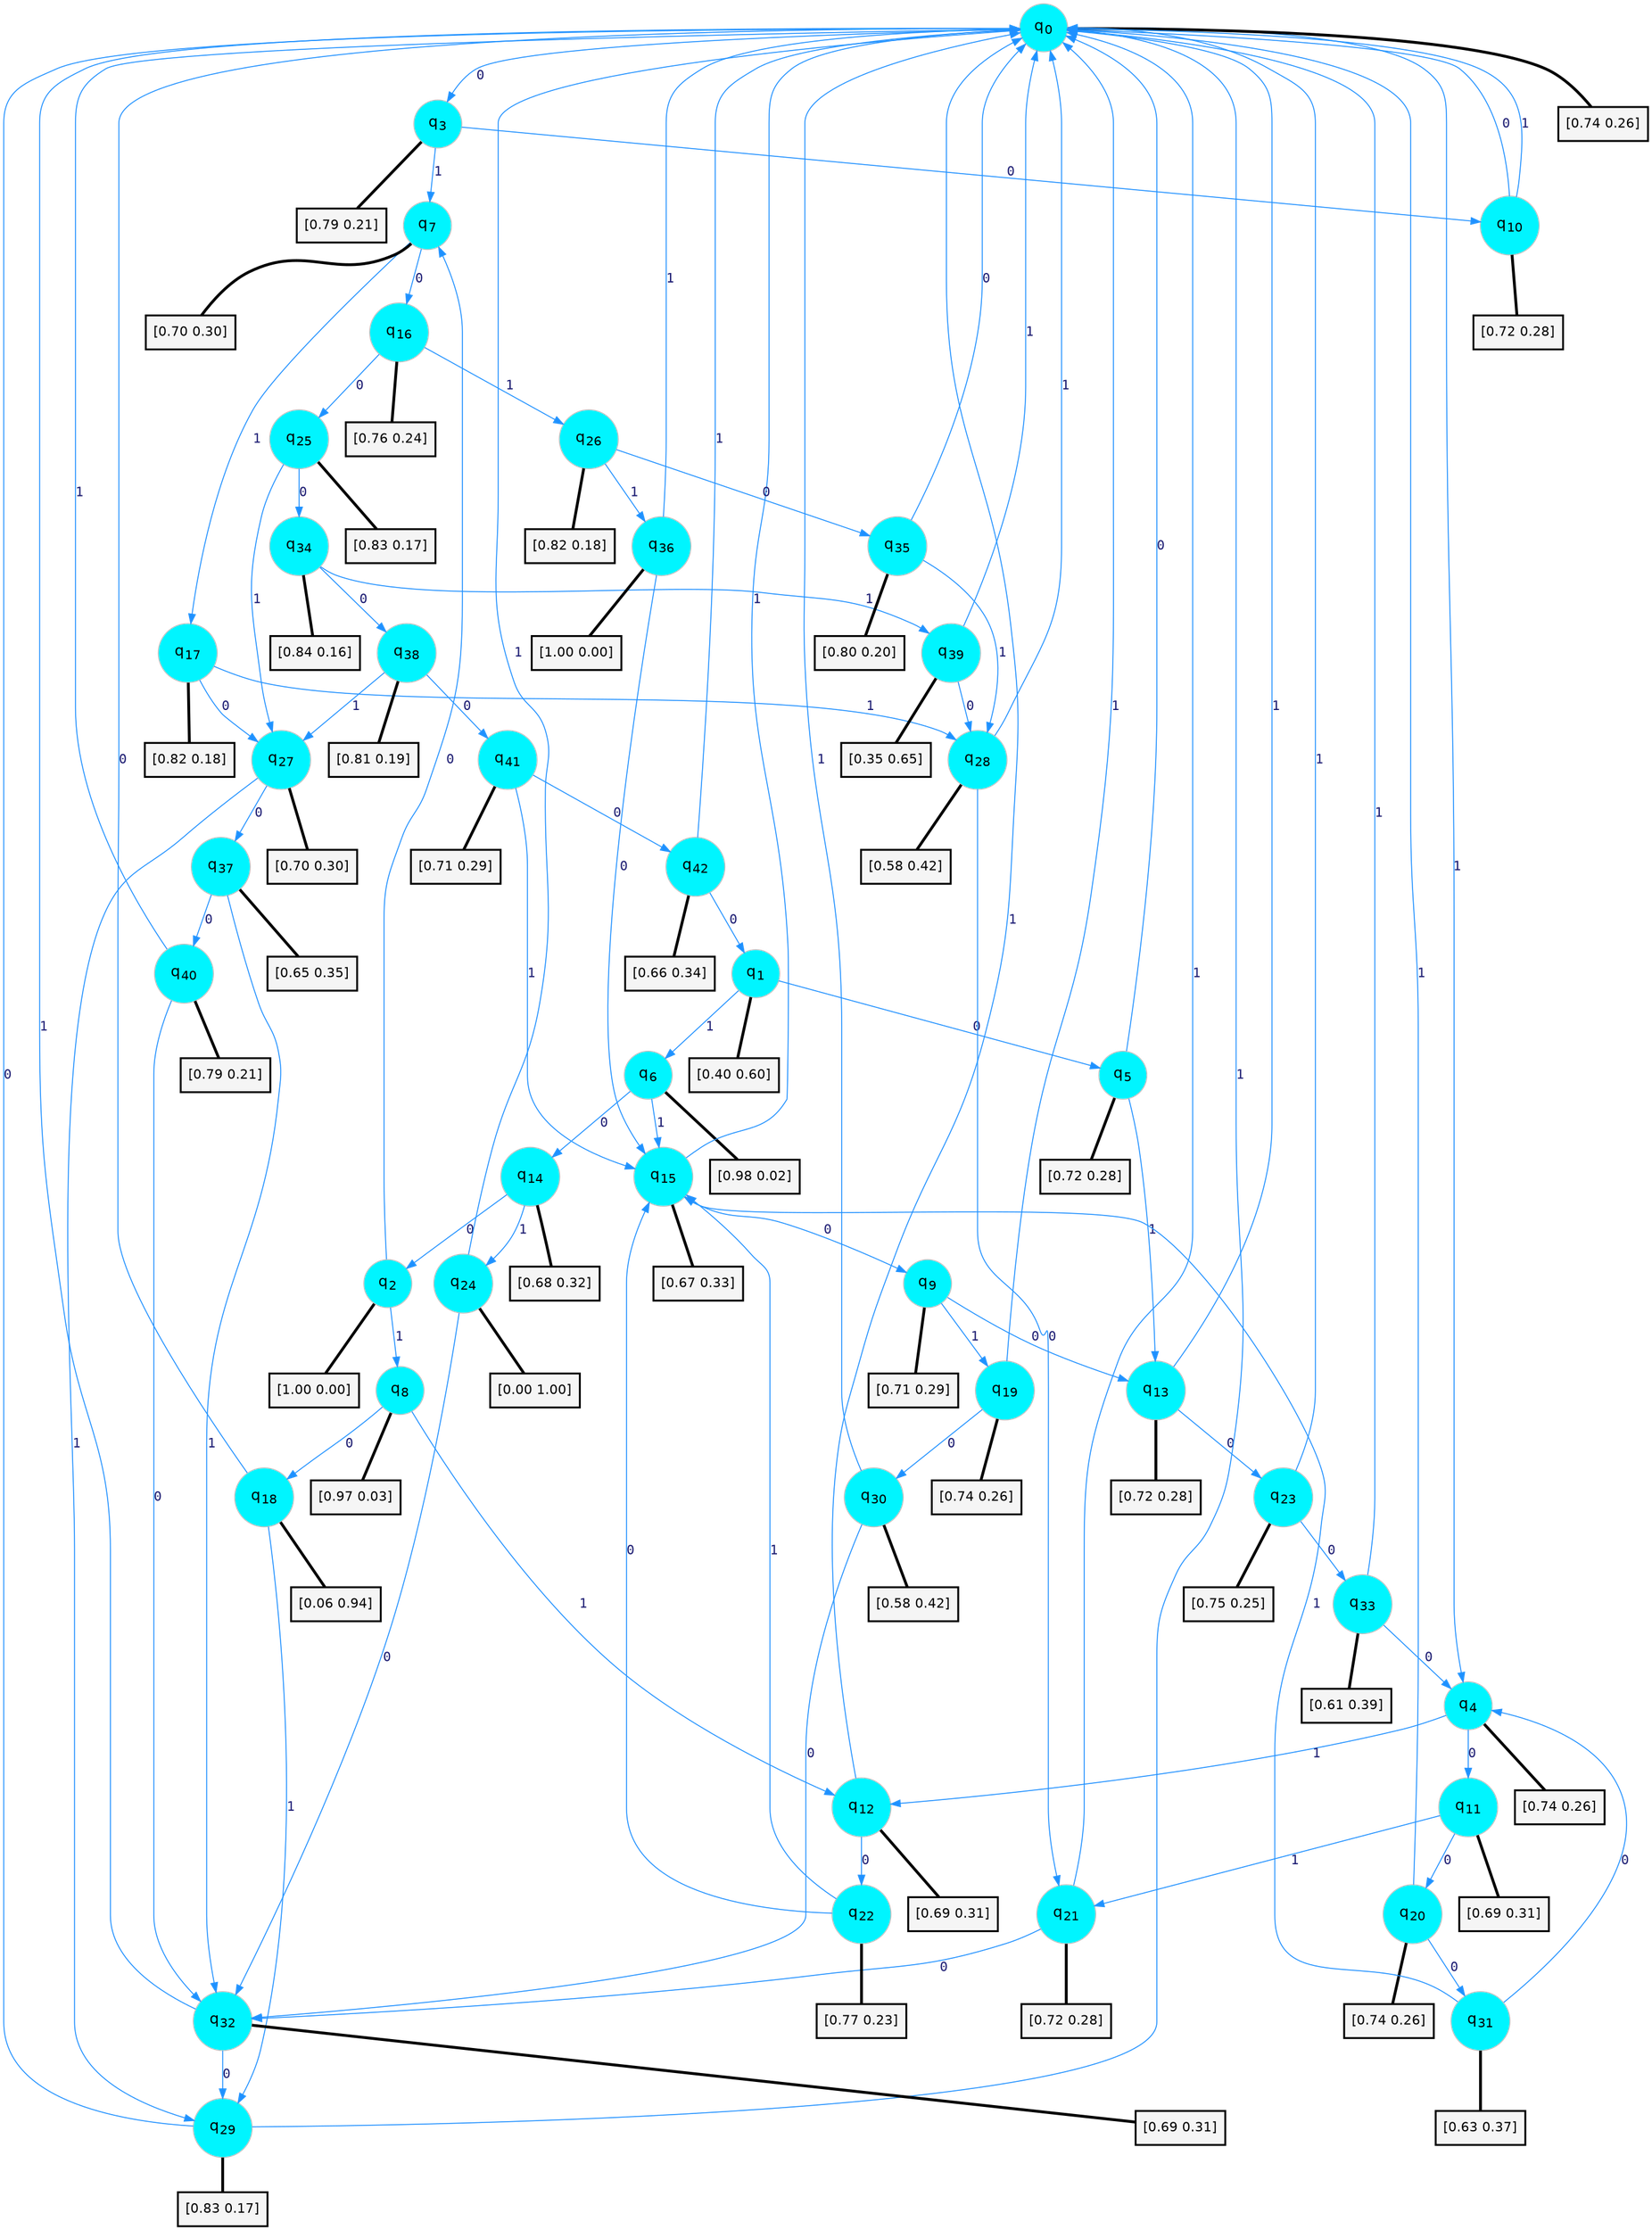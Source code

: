 digraph G {
graph [
bgcolor=transparent, dpi=300, rankdir=TD, size="40,25"];
node [
color=gray, fillcolor=turquoise1, fontcolor=black, fontname=Helvetica, fontsize=16, fontweight=bold, shape=circle, style=filled];
edge [
arrowsize=1, color=dodgerblue1, fontcolor=midnightblue, fontname=courier, fontweight=bold, penwidth=1, style=solid, weight=20];
0[label=<q<SUB>0</SUB>>];
1[label=<q<SUB>1</SUB>>];
2[label=<q<SUB>2</SUB>>];
3[label=<q<SUB>3</SUB>>];
4[label=<q<SUB>4</SUB>>];
5[label=<q<SUB>5</SUB>>];
6[label=<q<SUB>6</SUB>>];
7[label=<q<SUB>7</SUB>>];
8[label=<q<SUB>8</SUB>>];
9[label=<q<SUB>9</SUB>>];
10[label=<q<SUB>10</SUB>>];
11[label=<q<SUB>11</SUB>>];
12[label=<q<SUB>12</SUB>>];
13[label=<q<SUB>13</SUB>>];
14[label=<q<SUB>14</SUB>>];
15[label=<q<SUB>15</SUB>>];
16[label=<q<SUB>16</SUB>>];
17[label=<q<SUB>17</SUB>>];
18[label=<q<SUB>18</SUB>>];
19[label=<q<SUB>19</SUB>>];
20[label=<q<SUB>20</SUB>>];
21[label=<q<SUB>21</SUB>>];
22[label=<q<SUB>22</SUB>>];
23[label=<q<SUB>23</SUB>>];
24[label=<q<SUB>24</SUB>>];
25[label=<q<SUB>25</SUB>>];
26[label=<q<SUB>26</SUB>>];
27[label=<q<SUB>27</SUB>>];
28[label=<q<SUB>28</SUB>>];
29[label=<q<SUB>29</SUB>>];
30[label=<q<SUB>30</SUB>>];
31[label=<q<SUB>31</SUB>>];
32[label=<q<SUB>32</SUB>>];
33[label=<q<SUB>33</SUB>>];
34[label=<q<SUB>34</SUB>>];
35[label=<q<SUB>35</SUB>>];
36[label=<q<SUB>36</SUB>>];
37[label=<q<SUB>37</SUB>>];
38[label=<q<SUB>38</SUB>>];
39[label=<q<SUB>39</SUB>>];
40[label=<q<SUB>40</SUB>>];
41[label=<q<SUB>41</SUB>>];
42[label=<q<SUB>42</SUB>>];
43[label="[0.74 0.26]", shape=box,fontcolor=black, fontname=Helvetica, fontsize=14, penwidth=2, fillcolor=whitesmoke,color=black];
44[label="[0.40 0.60]", shape=box,fontcolor=black, fontname=Helvetica, fontsize=14, penwidth=2, fillcolor=whitesmoke,color=black];
45[label="[1.00 0.00]", shape=box,fontcolor=black, fontname=Helvetica, fontsize=14, penwidth=2, fillcolor=whitesmoke,color=black];
46[label="[0.79 0.21]", shape=box,fontcolor=black, fontname=Helvetica, fontsize=14, penwidth=2, fillcolor=whitesmoke,color=black];
47[label="[0.74 0.26]", shape=box,fontcolor=black, fontname=Helvetica, fontsize=14, penwidth=2, fillcolor=whitesmoke,color=black];
48[label="[0.72 0.28]", shape=box,fontcolor=black, fontname=Helvetica, fontsize=14, penwidth=2, fillcolor=whitesmoke,color=black];
49[label="[0.98 0.02]", shape=box,fontcolor=black, fontname=Helvetica, fontsize=14, penwidth=2, fillcolor=whitesmoke,color=black];
50[label="[0.70 0.30]", shape=box,fontcolor=black, fontname=Helvetica, fontsize=14, penwidth=2, fillcolor=whitesmoke,color=black];
51[label="[0.97 0.03]", shape=box,fontcolor=black, fontname=Helvetica, fontsize=14, penwidth=2, fillcolor=whitesmoke,color=black];
52[label="[0.71 0.29]", shape=box,fontcolor=black, fontname=Helvetica, fontsize=14, penwidth=2, fillcolor=whitesmoke,color=black];
53[label="[0.72 0.28]", shape=box,fontcolor=black, fontname=Helvetica, fontsize=14, penwidth=2, fillcolor=whitesmoke,color=black];
54[label="[0.69 0.31]", shape=box,fontcolor=black, fontname=Helvetica, fontsize=14, penwidth=2, fillcolor=whitesmoke,color=black];
55[label="[0.69 0.31]", shape=box,fontcolor=black, fontname=Helvetica, fontsize=14, penwidth=2, fillcolor=whitesmoke,color=black];
56[label="[0.72 0.28]", shape=box,fontcolor=black, fontname=Helvetica, fontsize=14, penwidth=2, fillcolor=whitesmoke,color=black];
57[label="[0.68 0.32]", shape=box,fontcolor=black, fontname=Helvetica, fontsize=14, penwidth=2, fillcolor=whitesmoke,color=black];
58[label="[0.67 0.33]", shape=box,fontcolor=black, fontname=Helvetica, fontsize=14, penwidth=2, fillcolor=whitesmoke,color=black];
59[label="[0.76 0.24]", shape=box,fontcolor=black, fontname=Helvetica, fontsize=14, penwidth=2, fillcolor=whitesmoke,color=black];
60[label="[0.82 0.18]", shape=box,fontcolor=black, fontname=Helvetica, fontsize=14, penwidth=2, fillcolor=whitesmoke,color=black];
61[label="[0.06 0.94]", shape=box,fontcolor=black, fontname=Helvetica, fontsize=14, penwidth=2, fillcolor=whitesmoke,color=black];
62[label="[0.74 0.26]", shape=box,fontcolor=black, fontname=Helvetica, fontsize=14, penwidth=2, fillcolor=whitesmoke,color=black];
63[label="[0.74 0.26]", shape=box,fontcolor=black, fontname=Helvetica, fontsize=14, penwidth=2, fillcolor=whitesmoke,color=black];
64[label="[0.72 0.28]", shape=box,fontcolor=black, fontname=Helvetica, fontsize=14, penwidth=2, fillcolor=whitesmoke,color=black];
65[label="[0.77 0.23]", shape=box,fontcolor=black, fontname=Helvetica, fontsize=14, penwidth=2, fillcolor=whitesmoke,color=black];
66[label="[0.75 0.25]", shape=box,fontcolor=black, fontname=Helvetica, fontsize=14, penwidth=2, fillcolor=whitesmoke,color=black];
67[label="[0.00 1.00]", shape=box,fontcolor=black, fontname=Helvetica, fontsize=14, penwidth=2, fillcolor=whitesmoke,color=black];
68[label="[0.83 0.17]", shape=box,fontcolor=black, fontname=Helvetica, fontsize=14, penwidth=2, fillcolor=whitesmoke,color=black];
69[label="[0.82 0.18]", shape=box,fontcolor=black, fontname=Helvetica, fontsize=14, penwidth=2, fillcolor=whitesmoke,color=black];
70[label="[0.70 0.30]", shape=box,fontcolor=black, fontname=Helvetica, fontsize=14, penwidth=2, fillcolor=whitesmoke,color=black];
71[label="[0.58 0.42]", shape=box,fontcolor=black, fontname=Helvetica, fontsize=14, penwidth=2, fillcolor=whitesmoke,color=black];
72[label="[0.83 0.17]", shape=box,fontcolor=black, fontname=Helvetica, fontsize=14, penwidth=2, fillcolor=whitesmoke,color=black];
73[label="[0.58 0.42]", shape=box,fontcolor=black, fontname=Helvetica, fontsize=14, penwidth=2, fillcolor=whitesmoke,color=black];
74[label="[0.63 0.37]", shape=box,fontcolor=black, fontname=Helvetica, fontsize=14, penwidth=2, fillcolor=whitesmoke,color=black];
75[label="[0.69 0.31]", shape=box,fontcolor=black, fontname=Helvetica, fontsize=14, penwidth=2, fillcolor=whitesmoke,color=black];
76[label="[0.61 0.39]", shape=box,fontcolor=black, fontname=Helvetica, fontsize=14, penwidth=2, fillcolor=whitesmoke,color=black];
77[label="[0.84 0.16]", shape=box,fontcolor=black, fontname=Helvetica, fontsize=14, penwidth=2, fillcolor=whitesmoke,color=black];
78[label="[0.80 0.20]", shape=box,fontcolor=black, fontname=Helvetica, fontsize=14, penwidth=2, fillcolor=whitesmoke,color=black];
79[label="[1.00 0.00]", shape=box,fontcolor=black, fontname=Helvetica, fontsize=14, penwidth=2, fillcolor=whitesmoke,color=black];
80[label="[0.65 0.35]", shape=box,fontcolor=black, fontname=Helvetica, fontsize=14, penwidth=2, fillcolor=whitesmoke,color=black];
81[label="[0.81 0.19]", shape=box,fontcolor=black, fontname=Helvetica, fontsize=14, penwidth=2, fillcolor=whitesmoke,color=black];
82[label="[0.35 0.65]", shape=box,fontcolor=black, fontname=Helvetica, fontsize=14, penwidth=2, fillcolor=whitesmoke,color=black];
83[label="[0.79 0.21]", shape=box,fontcolor=black, fontname=Helvetica, fontsize=14, penwidth=2, fillcolor=whitesmoke,color=black];
84[label="[0.71 0.29]", shape=box,fontcolor=black, fontname=Helvetica, fontsize=14, penwidth=2, fillcolor=whitesmoke,color=black];
85[label="[0.66 0.34]", shape=box,fontcolor=black, fontname=Helvetica, fontsize=14, penwidth=2, fillcolor=whitesmoke,color=black];
0->3 [label=0];
0->4 [label=1];
0->43 [arrowhead=none, penwidth=3,color=black];
1->5 [label=0];
1->6 [label=1];
1->44 [arrowhead=none, penwidth=3,color=black];
2->7 [label=0];
2->8 [label=1];
2->45 [arrowhead=none, penwidth=3,color=black];
3->10 [label=0];
3->7 [label=1];
3->46 [arrowhead=none, penwidth=3,color=black];
4->11 [label=0];
4->12 [label=1];
4->47 [arrowhead=none, penwidth=3,color=black];
5->0 [label=0];
5->13 [label=1];
5->48 [arrowhead=none, penwidth=3,color=black];
6->14 [label=0];
6->15 [label=1];
6->49 [arrowhead=none, penwidth=3,color=black];
7->16 [label=0];
7->17 [label=1];
7->50 [arrowhead=none, penwidth=3,color=black];
8->18 [label=0];
8->12 [label=1];
8->51 [arrowhead=none, penwidth=3,color=black];
9->13 [label=0];
9->19 [label=1];
9->52 [arrowhead=none, penwidth=3,color=black];
10->0 [label=0];
10->0 [label=1];
10->53 [arrowhead=none, penwidth=3,color=black];
11->20 [label=0];
11->21 [label=1];
11->54 [arrowhead=none, penwidth=3,color=black];
12->22 [label=0];
12->0 [label=1];
12->55 [arrowhead=none, penwidth=3,color=black];
13->23 [label=0];
13->0 [label=1];
13->56 [arrowhead=none, penwidth=3,color=black];
14->2 [label=0];
14->24 [label=1];
14->57 [arrowhead=none, penwidth=3,color=black];
15->9 [label=0];
15->0 [label=1];
15->58 [arrowhead=none, penwidth=3,color=black];
16->25 [label=0];
16->26 [label=1];
16->59 [arrowhead=none, penwidth=3,color=black];
17->27 [label=0];
17->28 [label=1];
17->60 [arrowhead=none, penwidth=3,color=black];
18->0 [label=0];
18->29 [label=1];
18->61 [arrowhead=none, penwidth=3,color=black];
19->30 [label=0];
19->0 [label=1];
19->62 [arrowhead=none, penwidth=3,color=black];
20->31 [label=0];
20->0 [label=1];
20->63 [arrowhead=none, penwidth=3,color=black];
21->32 [label=0];
21->0 [label=1];
21->64 [arrowhead=none, penwidth=3,color=black];
22->15 [label=0];
22->15 [label=1];
22->65 [arrowhead=none, penwidth=3,color=black];
23->33 [label=0];
23->0 [label=1];
23->66 [arrowhead=none, penwidth=3,color=black];
24->32 [label=0];
24->0 [label=1];
24->67 [arrowhead=none, penwidth=3,color=black];
25->34 [label=0];
25->27 [label=1];
25->68 [arrowhead=none, penwidth=3,color=black];
26->35 [label=0];
26->36 [label=1];
26->69 [arrowhead=none, penwidth=3,color=black];
27->37 [label=0];
27->29 [label=1];
27->70 [arrowhead=none, penwidth=3,color=black];
28->21 [label=0];
28->0 [label=1];
28->71 [arrowhead=none, penwidth=3,color=black];
29->0 [label=0];
29->0 [label=1];
29->72 [arrowhead=none, penwidth=3,color=black];
30->32 [label=0];
30->0 [label=1];
30->73 [arrowhead=none, penwidth=3,color=black];
31->4 [label=0];
31->15 [label=1];
31->74 [arrowhead=none, penwidth=3,color=black];
32->29 [label=0];
32->0 [label=1];
32->75 [arrowhead=none, penwidth=3,color=black];
33->4 [label=0];
33->0 [label=1];
33->76 [arrowhead=none, penwidth=3,color=black];
34->38 [label=0];
34->39 [label=1];
34->77 [arrowhead=none, penwidth=3,color=black];
35->0 [label=0];
35->28 [label=1];
35->78 [arrowhead=none, penwidth=3,color=black];
36->15 [label=0];
36->0 [label=1];
36->79 [arrowhead=none, penwidth=3,color=black];
37->40 [label=0];
37->32 [label=1];
37->80 [arrowhead=none, penwidth=3,color=black];
38->41 [label=0];
38->27 [label=1];
38->81 [arrowhead=none, penwidth=3,color=black];
39->28 [label=0];
39->0 [label=1];
39->82 [arrowhead=none, penwidth=3,color=black];
40->32 [label=0];
40->0 [label=1];
40->83 [arrowhead=none, penwidth=3,color=black];
41->42 [label=0];
41->15 [label=1];
41->84 [arrowhead=none, penwidth=3,color=black];
42->1 [label=0];
42->0 [label=1];
42->85 [arrowhead=none, penwidth=3,color=black];
}
